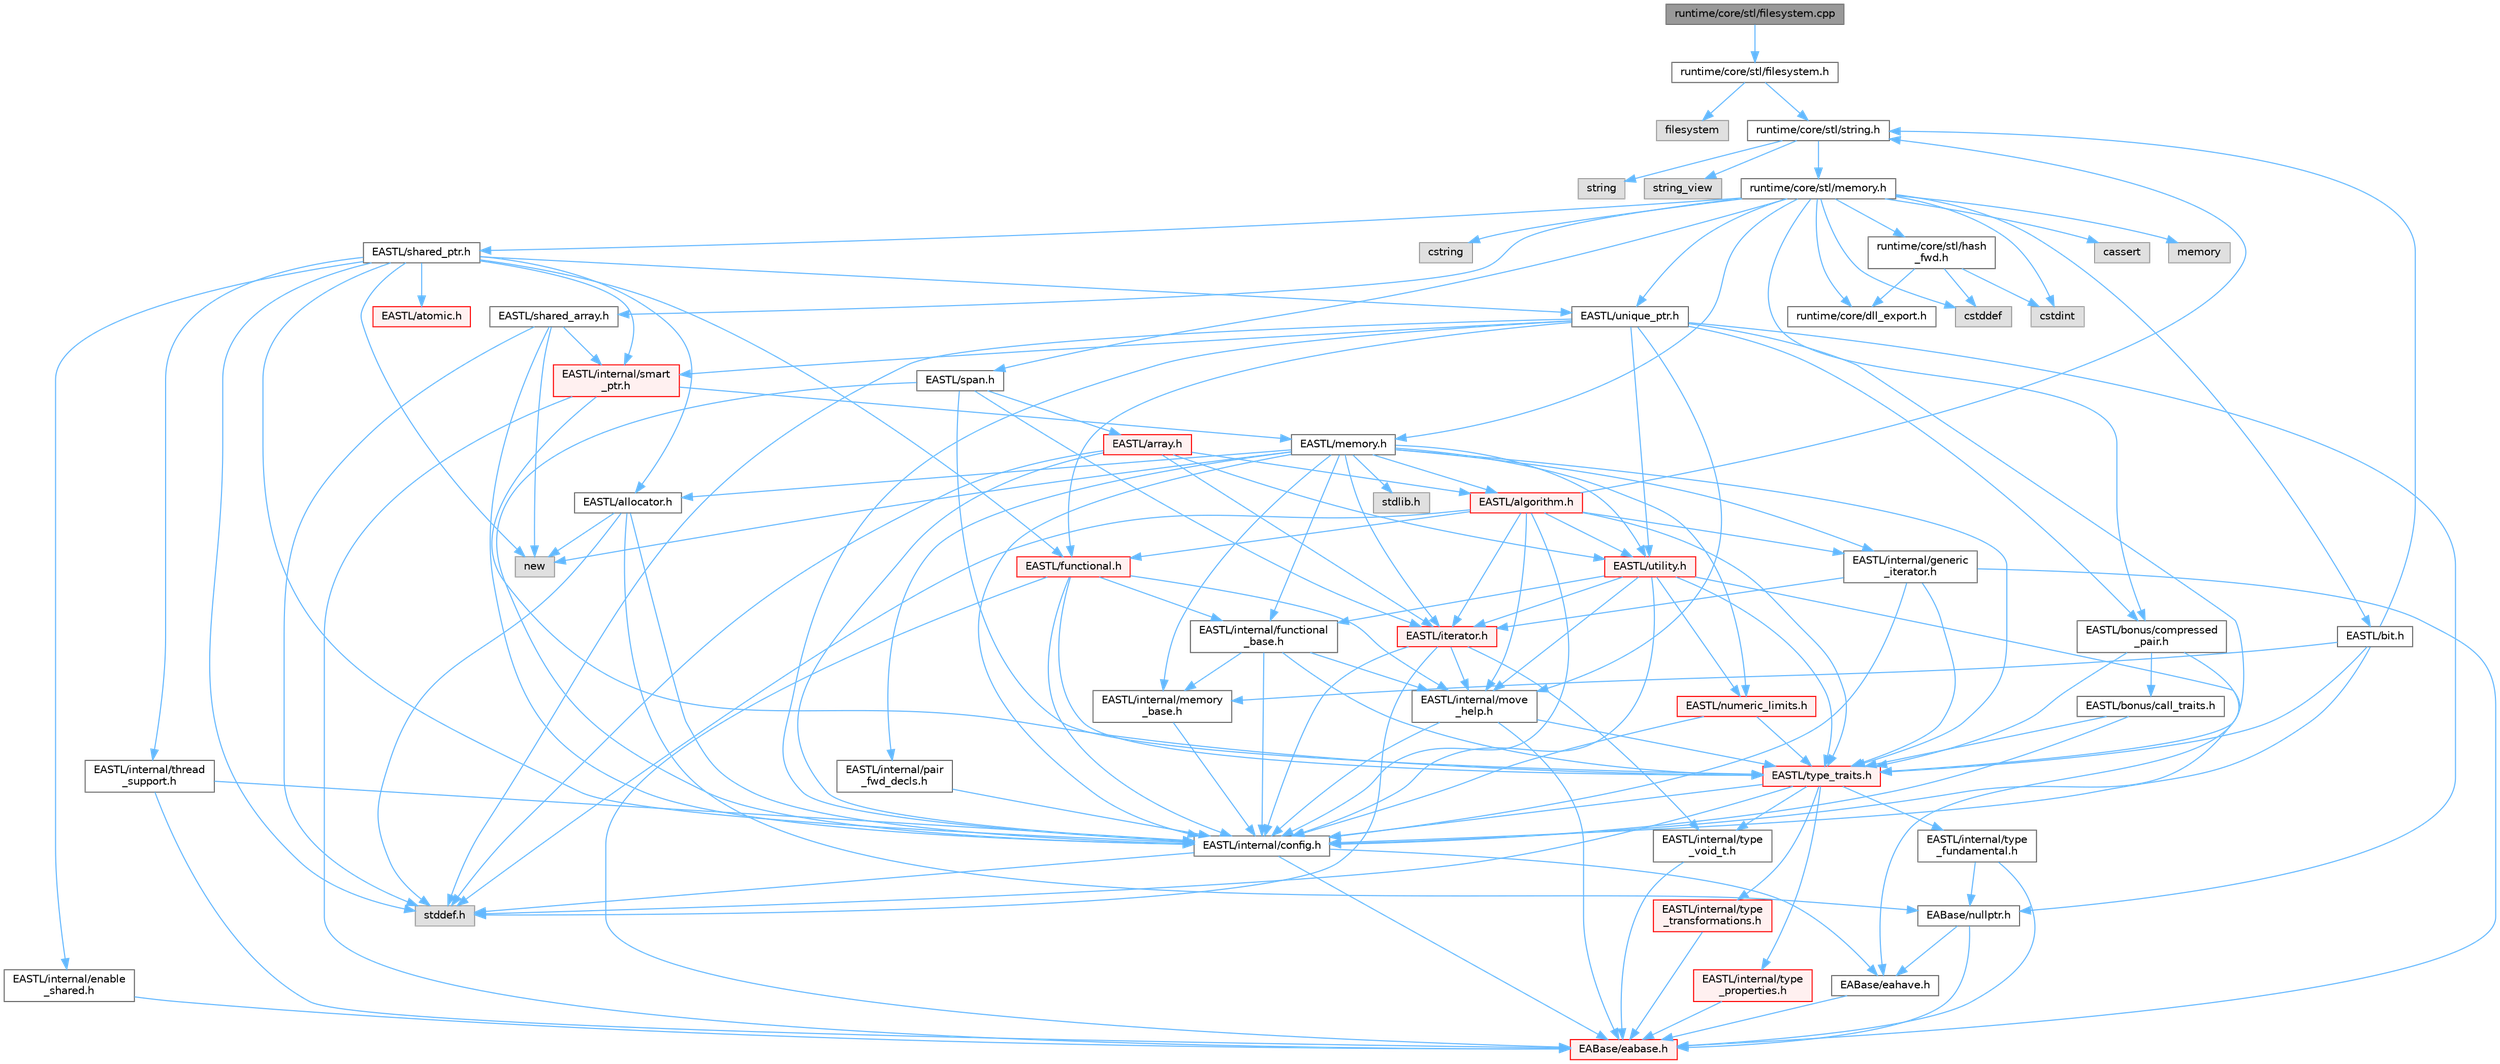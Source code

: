 digraph "runtime/core/stl/filesystem.cpp"
{
 // LATEX_PDF_SIZE
  bgcolor="transparent";
  edge [fontname=Helvetica,fontsize=10,labelfontname=Helvetica,labelfontsize=10];
  node [fontname=Helvetica,fontsize=10,shape=box,height=0.2,width=0.4];
  Node1 [id="Node000001",label="runtime/core/stl/filesystem.cpp",height=0.2,width=0.4,color="gray40", fillcolor="grey60", style="filled", fontcolor="black",tooltip=" "];
  Node1 -> Node2 [id="edge1_Node000001_Node000002",color="steelblue1",style="solid",tooltip=" "];
  Node2 [id="Node000002",label="runtime/core/stl/filesystem.h",height=0.2,width=0.4,color="grey40", fillcolor="white", style="filled",URL="$filesystem_8h.html",tooltip=" "];
  Node2 -> Node3 [id="edge2_Node000002_Node000003",color="steelblue1",style="solid",tooltip=" "];
  Node3 [id="Node000003",label="filesystem",height=0.2,width=0.4,color="grey60", fillcolor="#E0E0E0", style="filled",tooltip=" "];
  Node2 -> Node4 [id="edge3_Node000002_Node000004",color="steelblue1",style="solid",tooltip=" "];
  Node4 [id="Node000004",label="runtime/core/stl/string.h",height=0.2,width=0.4,color="grey40", fillcolor="white", style="filled",URL="$string_8h.html",tooltip=" "];
  Node4 -> Node5 [id="edge4_Node000004_Node000005",color="steelblue1",style="solid",tooltip=" "];
  Node5 [id="Node000005",label="string",height=0.2,width=0.4,color="grey60", fillcolor="#E0E0E0", style="filled",tooltip=" "];
  Node4 -> Node6 [id="edge5_Node000004_Node000006",color="steelblue1",style="solid",tooltip=" "];
  Node6 [id="Node000006",label="string_view",height=0.2,width=0.4,color="grey60", fillcolor="#E0E0E0", style="filled",tooltip=" "];
  Node4 -> Node7 [id="edge6_Node000004_Node000007",color="steelblue1",style="solid",tooltip=" "];
  Node7 [id="Node000007",label="runtime/core/stl/memory.h",height=0.2,width=0.4,color="grey40", fillcolor="white", style="filled",URL="$core_2stl_2memory_8h.html",tooltip=" "];
  Node7 -> Node8 [id="edge7_Node000007_Node000008",color="steelblue1",style="solid",tooltip=" "];
  Node8 [id="Node000008",label="cstddef",height=0.2,width=0.4,color="grey60", fillcolor="#E0E0E0", style="filled",tooltip=" "];
  Node7 -> Node9 [id="edge8_Node000007_Node000009",color="steelblue1",style="solid",tooltip=" "];
  Node9 [id="Node000009",label="cstdint",height=0.2,width=0.4,color="grey60", fillcolor="#E0E0E0", style="filled",tooltip=" "];
  Node7 -> Node10 [id="edge9_Node000007_Node000010",color="steelblue1",style="solid",tooltip=" "];
  Node10 [id="Node000010",label="cassert",height=0.2,width=0.4,color="grey60", fillcolor="#E0E0E0", style="filled",tooltip=" "];
  Node7 -> Node11 [id="edge10_Node000007_Node000011",color="steelblue1",style="solid",tooltip=" "];
  Node11 [id="Node000011",label="memory",height=0.2,width=0.4,color="grey60", fillcolor="#E0E0E0", style="filled",tooltip=" "];
  Node7 -> Node12 [id="edge11_Node000007_Node000012",color="steelblue1",style="solid",tooltip=" "];
  Node12 [id="Node000012",label="cstring",height=0.2,width=0.4,color="grey60", fillcolor="#E0E0E0", style="filled",tooltip=" "];
  Node7 -> Node13 [id="edge12_Node000007_Node000013",color="steelblue1",style="solid",tooltip=" "];
  Node13 [id="Node000013",label="EASTL/bit.h",height=0.2,width=0.4,color="grey40", fillcolor="white", style="filled",URL="$bit_8h.html",tooltip=" "];
  Node13 -> Node14 [id="edge13_Node000013_Node000014",color="steelblue1",style="solid",tooltip=" "];
  Node14 [id="Node000014",label="EASTL/internal/config.h",height=0.2,width=0.4,color="grey40", fillcolor="white", style="filled",URL="$config_8h.html",tooltip=" "];
  Node14 -> Node15 [id="edge14_Node000014_Node000015",color="steelblue1",style="solid",tooltip=" "];
  Node15 [id="Node000015",label="EABase/eabase.h",height=0.2,width=0.4,color="red", fillcolor="#FFF0F0", style="filled",URL="$eabase_8h.html",tooltip=" "];
  Node14 -> Node21 [id="edge15_Node000014_Node000021",color="steelblue1",style="solid",tooltip=" "];
  Node21 [id="Node000021",label="EABase/eahave.h",height=0.2,width=0.4,color="grey40", fillcolor="white", style="filled",URL="$eahave_8h.html",tooltip=" "];
  Node21 -> Node15 [id="edge16_Node000021_Node000015",color="steelblue1",style="solid",tooltip=" "];
  Node14 -> Node22 [id="edge17_Node000014_Node000022",color="steelblue1",style="solid",tooltip=" "];
  Node22 [id="Node000022",label="stddef.h",height=0.2,width=0.4,color="grey60", fillcolor="#E0E0E0", style="filled",tooltip=" "];
  Node13 -> Node23 [id="edge18_Node000013_Node000023",color="steelblue1",style="solid",tooltip=" "];
  Node23 [id="Node000023",label="EASTL/internal/memory\l_base.h",height=0.2,width=0.4,color="grey40", fillcolor="white", style="filled",URL="$memory__base_8h.html",tooltip=" "];
  Node23 -> Node14 [id="edge19_Node000023_Node000014",color="steelblue1",style="solid",tooltip=" "];
  Node13 -> Node24 [id="edge20_Node000013_Node000024",color="steelblue1",style="solid",tooltip=" "];
  Node24 [id="Node000024",label="EASTL/type_traits.h",height=0.2,width=0.4,color="red", fillcolor="#FFF0F0", style="filled",URL="$_e_a_s_t_l_2include_2_e_a_s_t_l_2type__traits_8h.html",tooltip=" "];
  Node24 -> Node14 [id="edge21_Node000024_Node000014",color="steelblue1",style="solid",tooltip=" "];
  Node24 -> Node22 [id="edge22_Node000024_Node000022",color="steelblue1",style="solid",tooltip=" "];
  Node24 -> Node25 [id="edge23_Node000024_Node000025",color="steelblue1",style="solid",tooltip=" "];
  Node25 [id="Node000025",label="EASTL/internal/type\l_fundamental.h",height=0.2,width=0.4,color="grey40", fillcolor="white", style="filled",URL="$type__fundamental_8h.html",tooltip=" "];
  Node25 -> Node15 [id="edge24_Node000025_Node000015",color="steelblue1",style="solid",tooltip=" "];
  Node25 -> Node26 [id="edge25_Node000025_Node000026",color="steelblue1",style="solid",tooltip=" "];
  Node26 [id="Node000026",label="EABase/nullptr.h",height=0.2,width=0.4,color="grey40", fillcolor="white", style="filled",URL="$nullptr_8h.html",tooltip=" "];
  Node26 -> Node15 [id="edge26_Node000026_Node000015",color="steelblue1",style="solid",tooltip=" "];
  Node26 -> Node21 [id="edge27_Node000026_Node000021",color="steelblue1",style="solid",tooltip=" "];
  Node24 -> Node27 [id="edge28_Node000024_Node000027",color="steelblue1",style="solid",tooltip=" "];
  Node27 [id="Node000027",label="EASTL/internal/type\l_transformations.h",height=0.2,width=0.4,color="red", fillcolor="#FFF0F0", style="filled",URL="$type__transformations_8h.html",tooltip=" "];
  Node27 -> Node15 [id="edge29_Node000027_Node000015",color="steelblue1",style="solid",tooltip=" "];
  Node24 -> Node29 [id="edge30_Node000024_Node000029",color="steelblue1",style="solid",tooltip=" "];
  Node29 [id="Node000029",label="EASTL/internal/type\l_void_t.h",height=0.2,width=0.4,color="grey40", fillcolor="white", style="filled",URL="$type__void__t_8h.html",tooltip=" "];
  Node29 -> Node15 [id="edge31_Node000029_Node000015",color="steelblue1",style="solid",tooltip=" "];
  Node24 -> Node30 [id="edge32_Node000024_Node000030",color="steelblue1",style="solid",tooltip=" "];
  Node30 [id="Node000030",label="EASTL/internal/type\l_properties.h",height=0.2,width=0.4,color="red", fillcolor="#FFF0F0", style="filled",URL="$type__properties_8h.html",tooltip=" "];
  Node30 -> Node15 [id="edge33_Node000030_Node000015",color="steelblue1",style="solid",tooltip=" "];
  Node13 -> Node4 [id="edge34_Node000013_Node000004",color="steelblue1",style="solid",tooltip=" "];
  Node7 -> Node34 [id="edge35_Node000007_Node000034",color="steelblue1",style="solid",tooltip=" "];
  Node34 [id="Node000034",label="EASTL/memory.h",height=0.2,width=0.4,color="grey40", fillcolor="white", style="filled",URL="$_e_a_s_t_l_2include_2_e_a_s_t_l_2memory_8h.html",tooltip=" "];
  Node34 -> Node14 [id="edge36_Node000034_Node000014",color="steelblue1",style="solid",tooltip=" "];
  Node34 -> Node23 [id="edge37_Node000034_Node000023",color="steelblue1",style="solid",tooltip=" "];
  Node34 -> Node35 [id="edge38_Node000034_Node000035",color="steelblue1",style="solid",tooltip=" "];
  Node35 [id="Node000035",label="EASTL/internal/generic\l_iterator.h",height=0.2,width=0.4,color="grey40", fillcolor="white", style="filled",URL="$generic__iterator_8h.html",tooltip=" "];
  Node35 -> Node15 [id="edge39_Node000035_Node000015",color="steelblue1",style="solid",tooltip=" "];
  Node35 -> Node14 [id="edge40_Node000035_Node000014",color="steelblue1",style="solid",tooltip=" "];
  Node35 -> Node36 [id="edge41_Node000035_Node000036",color="steelblue1",style="solid",tooltip=" "];
  Node36 [id="Node000036",label="EASTL/iterator.h",height=0.2,width=0.4,color="red", fillcolor="#FFF0F0", style="filled",URL="$_e_a_s_t_l_2include_2_e_a_s_t_l_2iterator_8h.html",tooltip=" "];
  Node36 -> Node14 [id="edge42_Node000036_Node000014",color="steelblue1",style="solid",tooltip=" "];
  Node36 -> Node37 [id="edge43_Node000036_Node000037",color="steelblue1",style="solid",tooltip=" "];
  Node37 [id="Node000037",label="EASTL/internal/move\l_help.h",height=0.2,width=0.4,color="grey40", fillcolor="white", style="filled",URL="$move__help_8h.html",tooltip=" "];
  Node37 -> Node15 [id="edge44_Node000037_Node000015",color="steelblue1",style="solid",tooltip=" "];
  Node37 -> Node14 [id="edge45_Node000037_Node000014",color="steelblue1",style="solid",tooltip=" "];
  Node37 -> Node24 [id="edge46_Node000037_Node000024",color="steelblue1",style="solid",tooltip=" "];
  Node36 -> Node29 [id="edge47_Node000036_Node000029",color="steelblue1",style="solid",tooltip=" "];
  Node36 -> Node22 [id="edge48_Node000036_Node000022",color="steelblue1",style="solid",tooltip=" "];
  Node35 -> Node24 [id="edge49_Node000035_Node000024",color="steelblue1",style="solid",tooltip=" "];
  Node34 -> Node39 [id="edge50_Node000034_Node000039",color="steelblue1",style="solid",tooltip=" "];
  Node39 [id="Node000039",label="EASTL/internal/pair\l_fwd_decls.h",height=0.2,width=0.4,color="grey40", fillcolor="white", style="filled",URL="$pair__fwd__decls_8h.html",tooltip=" "];
  Node39 -> Node14 [id="edge51_Node000039_Node000014",color="steelblue1",style="solid",tooltip=" "];
  Node34 -> Node40 [id="edge52_Node000034_Node000040",color="steelblue1",style="solid",tooltip=" "];
  Node40 [id="Node000040",label="EASTL/internal/functional\l_base.h",height=0.2,width=0.4,color="grey40", fillcolor="white", style="filled",URL="$functional__base_8h.html",tooltip=" "];
  Node40 -> Node14 [id="edge53_Node000040_Node000014",color="steelblue1",style="solid",tooltip=" "];
  Node40 -> Node23 [id="edge54_Node000040_Node000023",color="steelblue1",style="solid",tooltip=" "];
  Node40 -> Node37 [id="edge55_Node000040_Node000037",color="steelblue1",style="solid",tooltip=" "];
  Node40 -> Node24 [id="edge56_Node000040_Node000024",color="steelblue1",style="solid",tooltip=" "];
  Node34 -> Node41 [id="edge57_Node000034_Node000041",color="steelblue1",style="solid",tooltip=" "];
  Node41 [id="Node000041",label="EASTL/algorithm.h",height=0.2,width=0.4,color="red", fillcolor="#FFF0F0", style="filled",URL="$_e_a_s_t_l_2include_2_e_a_s_t_l_2algorithm_8h.html",tooltip=" "];
  Node41 -> Node14 [id="edge58_Node000041_Node000014",color="steelblue1",style="solid",tooltip=" "];
  Node41 -> Node24 [id="edge59_Node000041_Node000024",color="steelblue1",style="solid",tooltip=" "];
  Node41 -> Node37 [id="edge60_Node000041_Node000037",color="steelblue1",style="solid",tooltip=" "];
  Node41 -> Node36 [id="edge61_Node000041_Node000036",color="steelblue1",style="solid",tooltip=" "];
  Node41 -> Node44 [id="edge62_Node000041_Node000044",color="steelblue1",style="solid",tooltip=" "];
  Node44 [id="Node000044",label="EASTL/functional.h",height=0.2,width=0.4,color="red", fillcolor="#FFF0F0", style="filled",URL="$_e_a_s_t_l_2include_2_e_a_s_t_l_2functional_8h.html",tooltip=" "];
  Node44 -> Node15 [id="edge63_Node000044_Node000015",color="steelblue1",style="solid",tooltip=" "];
  Node44 -> Node14 [id="edge64_Node000044_Node000014",color="steelblue1",style="solid",tooltip=" "];
  Node44 -> Node37 [id="edge65_Node000044_Node000037",color="steelblue1",style="solid",tooltip=" "];
  Node44 -> Node24 [id="edge66_Node000044_Node000024",color="steelblue1",style="solid",tooltip=" "];
  Node44 -> Node40 [id="edge67_Node000044_Node000040",color="steelblue1",style="solid",tooltip=" "];
  Node41 -> Node51 [id="edge68_Node000041_Node000051",color="steelblue1",style="solid",tooltip=" "];
  Node51 [id="Node000051",label="EASTL/utility.h",height=0.2,width=0.4,color="red", fillcolor="#FFF0F0", style="filled",URL="$_e_a_s_t_l_2include_2_e_a_s_t_l_2utility_8h.html",tooltip=" "];
  Node51 -> Node14 [id="edge69_Node000051_Node000014",color="steelblue1",style="solid",tooltip=" "];
  Node51 -> Node24 [id="edge70_Node000051_Node000024",color="steelblue1",style="solid",tooltip=" "];
  Node51 -> Node36 [id="edge71_Node000051_Node000036",color="steelblue1",style="solid",tooltip=" "];
  Node51 -> Node52 [id="edge72_Node000051_Node000052",color="steelblue1",style="solid",tooltip=" "];
  Node52 [id="Node000052",label="EASTL/numeric_limits.h",height=0.2,width=0.4,color="red", fillcolor="#FFF0F0", style="filled",URL="$numeric__limits_8h.html",tooltip=" "];
  Node52 -> Node14 [id="edge73_Node000052_Node000014",color="steelblue1",style="solid",tooltip=" "];
  Node52 -> Node24 [id="edge74_Node000052_Node000024",color="steelblue1",style="solid",tooltip=" "];
  Node51 -> Node40 [id="edge75_Node000051_Node000040",color="steelblue1",style="solid",tooltip=" "];
  Node51 -> Node37 [id="edge76_Node000051_Node000037",color="steelblue1",style="solid",tooltip=" "];
  Node51 -> Node21 [id="edge77_Node000051_Node000021",color="steelblue1",style="solid",tooltip=" "];
  Node41 -> Node35 [id="edge78_Node000041_Node000035",color="steelblue1",style="solid",tooltip=" "];
  Node41 -> Node22 [id="edge79_Node000041_Node000022",color="steelblue1",style="solid",tooltip=" "];
  Node41 -> Node4 [id="edge80_Node000041_Node000004",color="steelblue1",style="solid",tooltip=" "];
  Node34 -> Node24 [id="edge81_Node000034_Node000024",color="steelblue1",style="solid",tooltip=" "];
  Node34 -> Node48 [id="edge82_Node000034_Node000048",color="steelblue1",style="solid",tooltip=" "];
  Node48 [id="Node000048",label="EASTL/allocator.h",height=0.2,width=0.4,color="grey40", fillcolor="white", style="filled",URL="$allocator_8h.html",tooltip=" "];
  Node48 -> Node14 [id="edge83_Node000048_Node000014",color="steelblue1",style="solid",tooltip=" "];
  Node48 -> Node26 [id="edge84_Node000048_Node000026",color="steelblue1",style="solid",tooltip=" "];
  Node48 -> Node22 [id="edge85_Node000048_Node000022",color="steelblue1",style="solid",tooltip=" "];
  Node48 -> Node49 [id="edge86_Node000048_Node000049",color="steelblue1",style="solid",tooltip=" "];
  Node49 [id="Node000049",label="new",height=0.2,width=0.4,color="grey60", fillcolor="#E0E0E0", style="filled",tooltip=" "];
  Node34 -> Node36 [id="edge87_Node000034_Node000036",color="steelblue1",style="solid",tooltip=" "];
  Node34 -> Node51 [id="edge88_Node000034_Node000051",color="steelblue1",style="solid",tooltip=" "];
  Node34 -> Node52 [id="edge89_Node000034_Node000052",color="steelblue1",style="solid",tooltip=" "];
  Node34 -> Node61 [id="edge90_Node000034_Node000061",color="steelblue1",style="solid",tooltip=" "];
  Node61 [id="Node000061",label="stdlib.h",height=0.2,width=0.4,color="grey60", fillcolor="#E0E0E0", style="filled",tooltip=" "];
  Node34 -> Node49 [id="edge91_Node000034_Node000049",color="steelblue1",style="solid",tooltip=" "];
  Node7 -> Node62 [id="edge92_Node000007_Node000062",color="steelblue1",style="solid",tooltip=" "];
  Node62 [id="Node000062",label="EASTL/shared_array.h",height=0.2,width=0.4,color="grey40", fillcolor="white", style="filled",URL="$shared__array_8h.html",tooltip=" "];
  Node62 -> Node14 [id="edge93_Node000062_Node000014",color="steelblue1",style="solid",tooltip=" "];
  Node62 -> Node63 [id="edge94_Node000062_Node000063",color="steelblue1",style="solid",tooltip=" "];
  Node63 [id="Node000063",label="EASTL/internal/smart\l_ptr.h",height=0.2,width=0.4,color="red", fillcolor="#FFF0F0", style="filled",URL="$smart__ptr_8h.html",tooltip=" "];
  Node63 -> Node15 [id="edge95_Node000063_Node000015",color="steelblue1",style="solid",tooltip=" "];
  Node63 -> Node34 [id="edge96_Node000063_Node000034",color="steelblue1",style="solid",tooltip=" "];
  Node63 -> Node24 [id="edge97_Node000063_Node000024",color="steelblue1",style="solid",tooltip=" "];
  Node62 -> Node49 [id="edge98_Node000062_Node000049",color="steelblue1",style="solid",tooltip=" "];
  Node62 -> Node22 [id="edge99_Node000062_Node000022",color="steelblue1",style="solid",tooltip=" "];
  Node7 -> Node65 [id="edge100_Node000007_Node000065",color="steelblue1",style="solid",tooltip=" "];
  Node65 [id="Node000065",label="EASTL/unique_ptr.h",height=0.2,width=0.4,color="grey40", fillcolor="white", style="filled",URL="$unique__ptr_8h.html",tooltip=" "];
  Node65 -> Node26 [id="edge101_Node000065_Node000026",color="steelblue1",style="solid",tooltip=" "];
  Node65 -> Node66 [id="edge102_Node000065_Node000066",color="steelblue1",style="solid",tooltip=" "];
  Node66 [id="Node000066",label="EASTL/bonus/compressed\l_pair.h",height=0.2,width=0.4,color="grey40", fillcolor="white", style="filled",URL="$compressed__pair_8h.html",tooltip=" "];
  Node66 -> Node14 [id="edge103_Node000066_Node000014",color="steelblue1",style="solid",tooltip=" "];
  Node66 -> Node24 [id="edge104_Node000066_Node000024",color="steelblue1",style="solid",tooltip=" "];
  Node66 -> Node67 [id="edge105_Node000066_Node000067",color="steelblue1",style="solid",tooltip=" "];
  Node67 [id="Node000067",label="EASTL/bonus/call_traits.h",height=0.2,width=0.4,color="grey40", fillcolor="white", style="filled",URL="$call__traits_8h.html",tooltip=" "];
  Node67 -> Node14 [id="edge106_Node000067_Node000014",color="steelblue1",style="solid",tooltip=" "];
  Node67 -> Node24 [id="edge107_Node000067_Node000024",color="steelblue1",style="solid",tooltip=" "];
  Node65 -> Node44 [id="edge108_Node000065_Node000044",color="steelblue1",style="solid",tooltip=" "];
  Node65 -> Node14 [id="edge109_Node000065_Node000014",color="steelblue1",style="solid",tooltip=" "];
  Node65 -> Node37 [id="edge110_Node000065_Node000037",color="steelblue1",style="solid",tooltip=" "];
  Node65 -> Node63 [id="edge111_Node000065_Node000063",color="steelblue1",style="solid",tooltip=" "];
  Node65 -> Node24 [id="edge112_Node000065_Node000024",color="steelblue1",style="solid",tooltip=" "];
  Node65 -> Node51 [id="edge113_Node000065_Node000051",color="steelblue1",style="solid",tooltip=" "];
  Node65 -> Node22 [id="edge114_Node000065_Node000022",color="steelblue1",style="solid",tooltip=" "];
  Node7 -> Node68 [id="edge115_Node000007_Node000068",color="steelblue1",style="solid",tooltip=" "];
  Node68 [id="Node000068",label="EASTL/shared_ptr.h",height=0.2,width=0.4,color="grey40", fillcolor="white", style="filled",URL="$shared__ptr_8h.html",tooltip=" "];
  Node68 -> Node14 [id="edge116_Node000068_Node000014",color="steelblue1",style="solid",tooltip=" "];
  Node68 -> Node63 [id="edge117_Node000068_Node000063",color="steelblue1",style="solid",tooltip=" "];
  Node68 -> Node69 [id="edge118_Node000068_Node000069",color="steelblue1",style="solid",tooltip=" "];
  Node69 [id="Node000069",label="EASTL/internal/thread\l_support.h",height=0.2,width=0.4,color="grey40", fillcolor="white", style="filled",URL="$thread__support_8h.html",tooltip=" "];
  Node69 -> Node15 [id="edge119_Node000069_Node000015",color="steelblue1",style="solid",tooltip=" "];
  Node69 -> Node14 [id="edge120_Node000069_Node000014",color="steelblue1",style="solid",tooltip=" "];
  Node68 -> Node65 [id="edge121_Node000068_Node000065",color="steelblue1",style="solid",tooltip=" "];
  Node68 -> Node44 [id="edge122_Node000068_Node000044",color="steelblue1",style="solid",tooltip=" "];
  Node68 -> Node48 [id="edge123_Node000068_Node000048",color="steelblue1",style="solid",tooltip=" "];
  Node68 -> Node70 [id="edge124_Node000068_Node000070",color="steelblue1",style="solid",tooltip=" "];
  Node70 [id="Node000070",label="EASTL/atomic.h",height=0.2,width=0.4,color="red", fillcolor="#FFF0F0", style="filled",URL="$_e_a_s_t_l_2include_2_e_a_s_t_l_2atomic_8h.html",tooltip=" "];
  Node68 -> Node49 [id="edge125_Node000068_Node000049",color="steelblue1",style="solid",tooltip=" "];
  Node68 -> Node22 [id="edge126_Node000068_Node000022",color="steelblue1",style="solid",tooltip=" "];
  Node68 -> Node147 [id="edge127_Node000068_Node000147",color="steelblue1",style="solid",tooltip=" "];
  Node147 [id="Node000147",label="EASTL/internal/enable\l_shared.h",height=0.2,width=0.4,color="grey40", fillcolor="white", style="filled",URL="$enable__shared_8h.html",tooltip=" "];
  Node147 -> Node15 [id="edge128_Node000147_Node000015",color="steelblue1",style="solid",tooltip=" "];
  Node7 -> Node148 [id="edge129_Node000007_Node000148",color="steelblue1",style="solid",tooltip=" "];
  Node148 [id="Node000148",label="EASTL/span.h",height=0.2,width=0.4,color="grey40", fillcolor="white", style="filled",URL="$span_8h.html",tooltip=" "];
  Node148 -> Node14 [id="edge130_Node000148_Node000014",color="steelblue1",style="solid",tooltip=" "];
  Node148 -> Node24 [id="edge131_Node000148_Node000024",color="steelblue1",style="solid",tooltip=" "];
  Node148 -> Node36 [id="edge132_Node000148_Node000036",color="steelblue1",style="solid",tooltip=" "];
  Node148 -> Node149 [id="edge133_Node000148_Node000149",color="steelblue1",style="solid",tooltip=" "];
  Node149 [id="Node000149",label="EASTL/array.h",height=0.2,width=0.4,color="red", fillcolor="#FFF0F0", style="filled",URL="$array_8h.html",tooltip=" "];
  Node149 -> Node14 [id="edge134_Node000149_Node000014",color="steelblue1",style="solid",tooltip=" "];
  Node149 -> Node36 [id="edge135_Node000149_Node000036",color="steelblue1",style="solid",tooltip=" "];
  Node149 -> Node41 [id="edge136_Node000149_Node000041",color="steelblue1",style="solid",tooltip=" "];
  Node149 -> Node51 [id="edge137_Node000149_Node000051",color="steelblue1",style="solid",tooltip=" "];
  Node149 -> Node22 [id="edge138_Node000149_Node000022",color="steelblue1",style="solid",tooltip=" "];
  Node7 -> Node66 [id="edge139_Node000007_Node000066",color="steelblue1",style="solid",tooltip=" "];
  Node7 -> Node151 [id="edge140_Node000007_Node000151",color="steelblue1",style="solid",tooltip=" "];
  Node151 [id="Node000151",label="runtime/core/dll_export.h",height=0.2,width=0.4,color="grey40", fillcolor="white", style="filled",URL="$dll__export_8h.html",tooltip=" "];
  Node7 -> Node152 [id="edge141_Node000007_Node000152",color="steelblue1",style="solid",tooltip=" "];
  Node152 [id="Node000152",label="runtime/core/stl/hash\l_fwd.h",height=0.2,width=0.4,color="grey40", fillcolor="white", style="filled",URL="$hash__fwd_8h.html",tooltip=" "];
  Node152 -> Node8 [id="edge142_Node000152_Node000008",color="steelblue1",style="solid",tooltip=" "];
  Node152 -> Node9 [id="edge143_Node000152_Node000009",color="steelblue1",style="solid",tooltip=" "];
  Node152 -> Node151 [id="edge144_Node000152_Node000151",color="steelblue1",style="solid",tooltip=" "];
}
